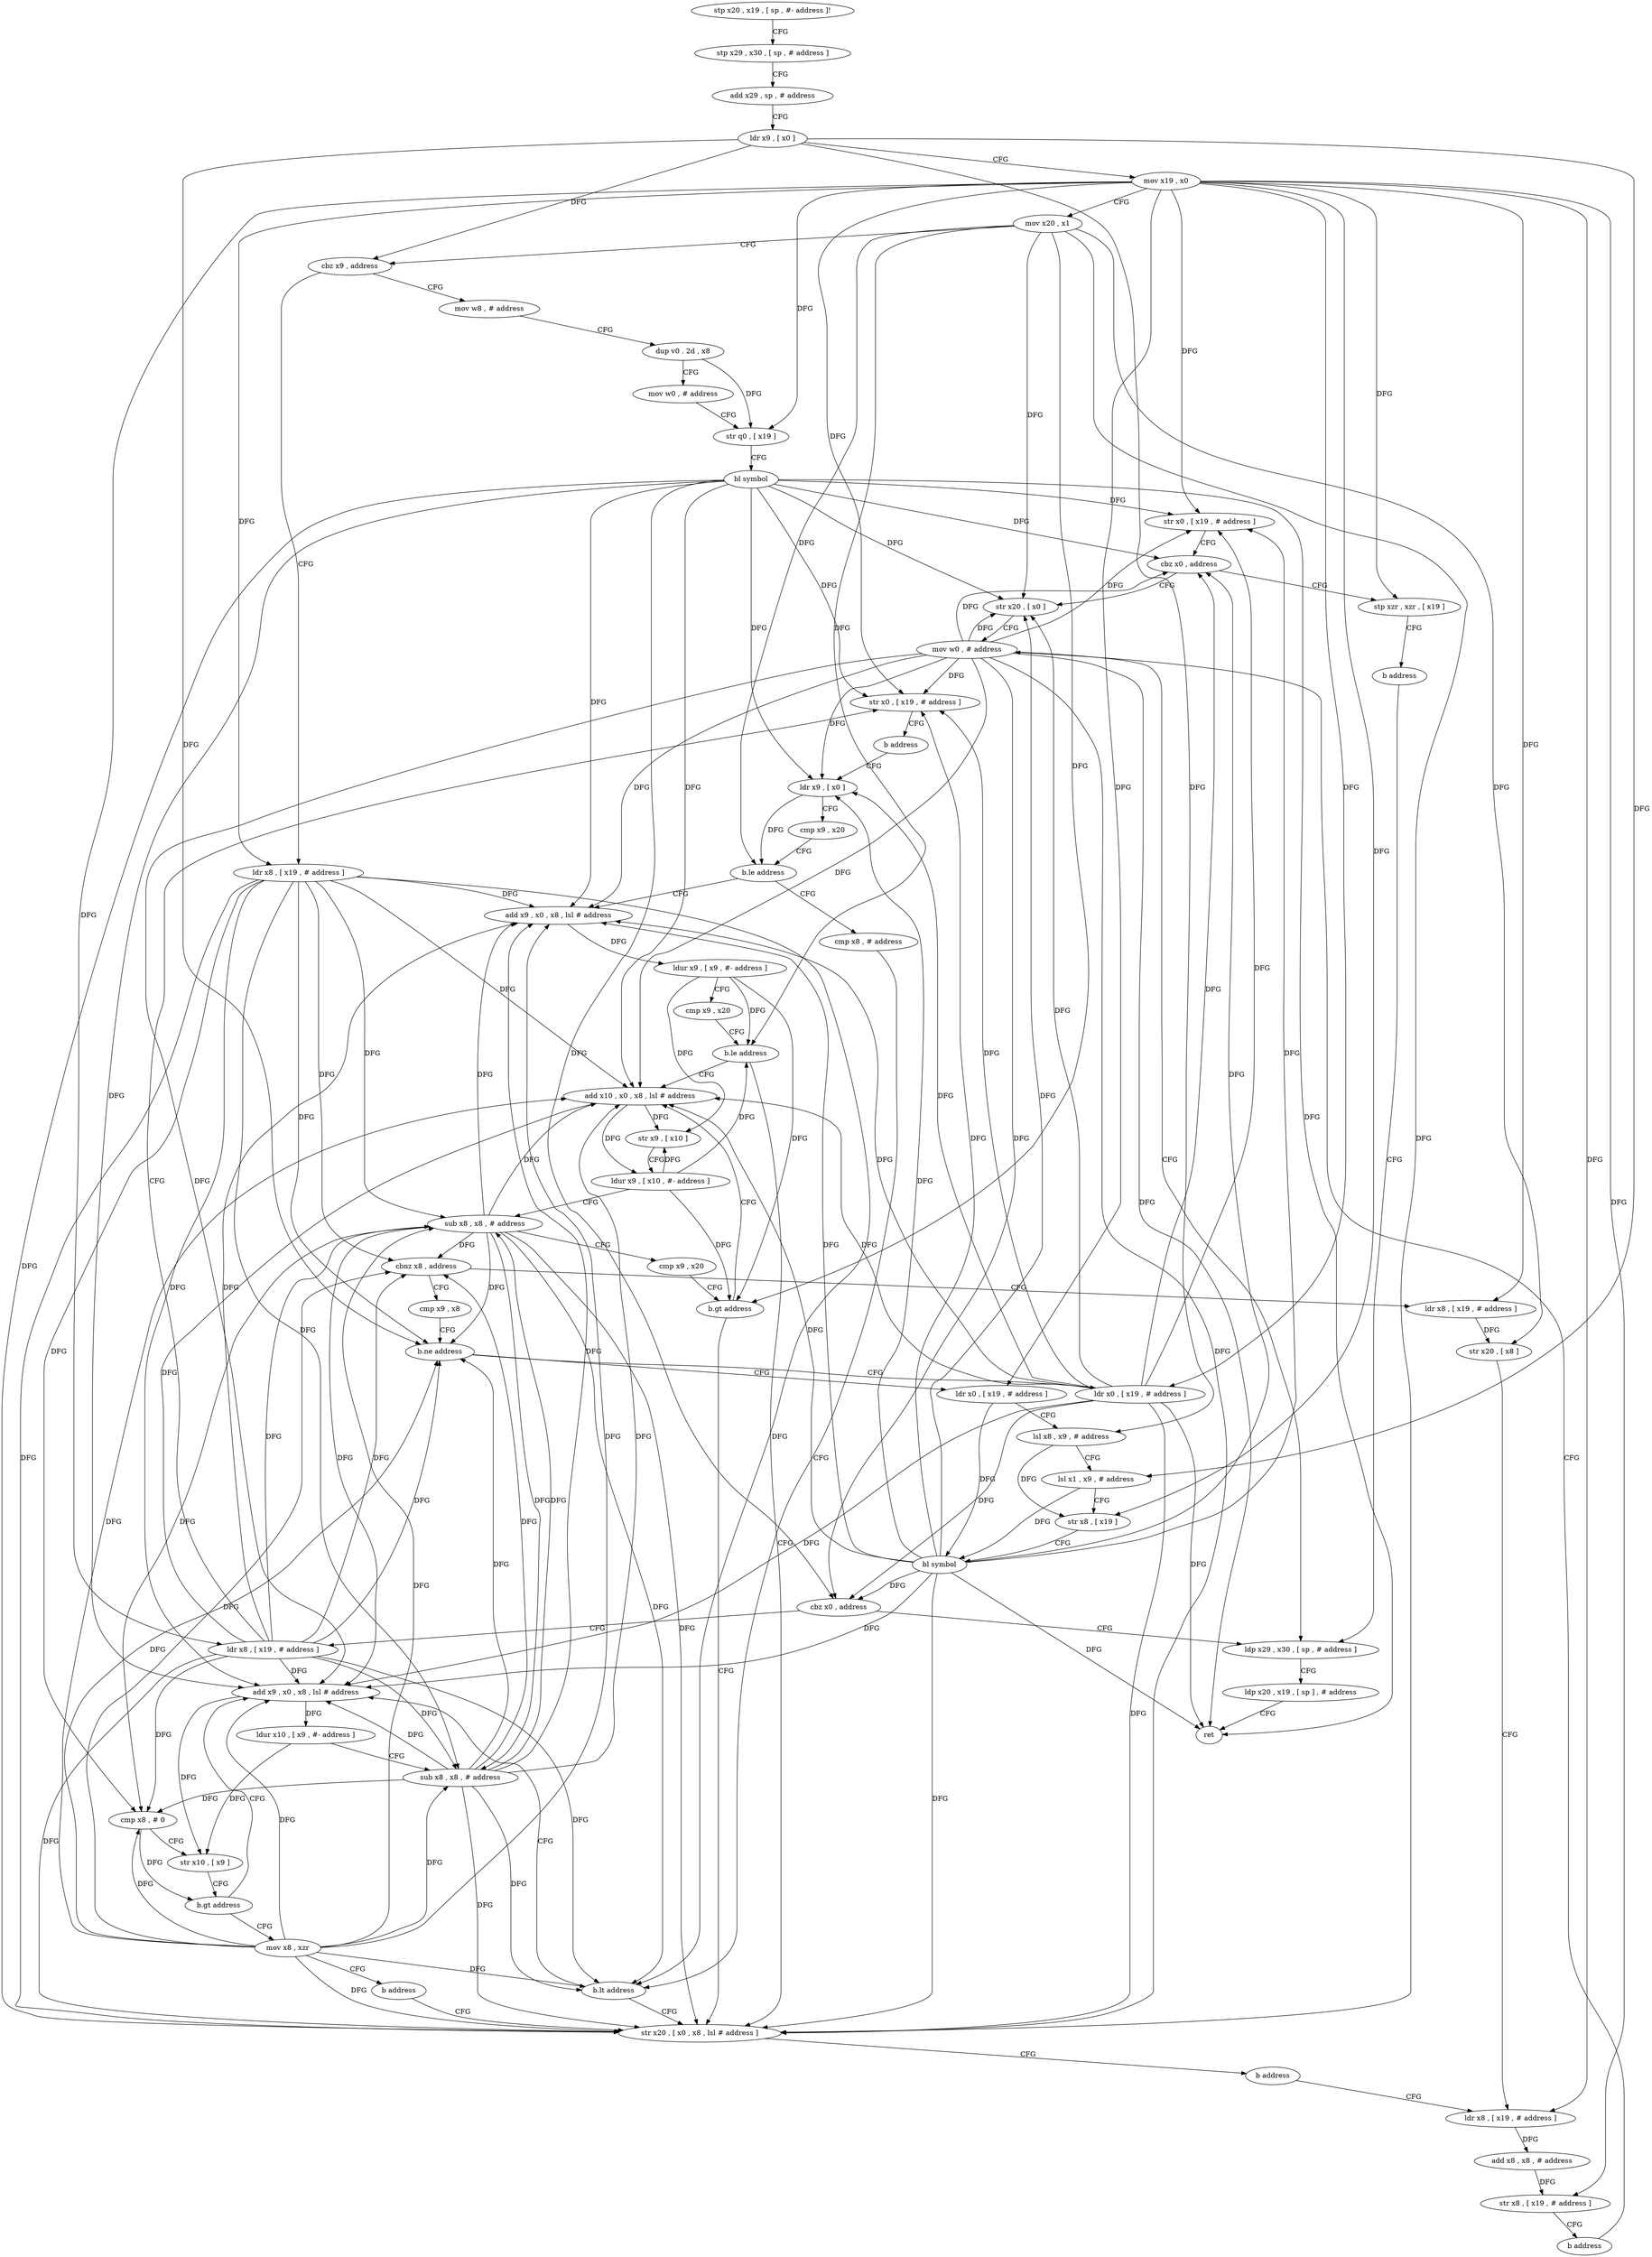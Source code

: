 digraph "func" {
"4256336" [label = "stp x20 , x19 , [ sp , #- address ]!" ]
"4256340" [label = "stp x29 , x30 , [ sp , # address ]" ]
"4256344" [label = "add x29 , sp , # address" ]
"4256348" [label = "ldr x9 , [ x0 ]" ]
"4256352" [label = "mov x19 , x0" ]
"4256356" [label = "mov x20 , x1" ]
"4256360" [label = "cbz x9 , address" ]
"4256396" [label = "mov w8 , # address" ]
"4256364" [label = "ldr x8 , [ x19 , # address ]" ]
"4256400" [label = "dup v0 . 2d , x8" ]
"4256404" [label = "mov w0 , # address" ]
"4256408" [label = "str q0 , [ x19 ]" ]
"4256412" [label = "bl symbol" ]
"4256416" [label = "str x0 , [ x19 , # address ]" ]
"4256420" [label = "cbz x0 , address" ]
"4256488" [label = "stp xzr , xzr , [ x19 ]" ]
"4256424" [label = "str x20 , [ x0 ]" ]
"4256368" [label = "cbnz x8 , address" ]
"4256444" [label = "cmp x9 , x8" ]
"4256372" [label = "ldr x8 , [ x19 , # address ]" ]
"4256492" [label = "b address" ]
"4256432" [label = "ldp x29 , x30 , [ sp , # address ]" ]
"4256428" [label = "mov w0 , # address" ]
"4256448" [label = "b.ne address" ]
"4256496" [label = "ldr x0 , [ x19 , # address ]" ]
"4256452" [label = "ldr x0 , [ x19 , # address ]" ]
"4256376" [label = "str x20 , [ x8 ]" ]
"4256380" [label = "ldr x8 , [ x19 , # address ]" ]
"4256436" [label = "ldp x20 , x19 , [ sp ] , # address" ]
"4256440" [label = "ret" ]
"4256500" [label = "ldr x9 , [ x0 ]" ]
"4256456" [label = "lsl x8 , x9 , # address" ]
"4256460" [label = "lsl x1 , x9 , # address" ]
"4256464" [label = "str x8 , [ x19 ]" ]
"4256468" [label = "bl symbol" ]
"4256472" [label = "cbz x0 , address" ]
"4256476" [label = "ldr x8 , [ x19 , # address ]" ]
"4256552" [label = "add x9 , x0 , x8 , lsl # address" ]
"4256556" [label = "ldur x9 , [ x9 , #- address ]" ]
"4256560" [label = "cmp x9 , x20" ]
"4256564" [label = "b.le address" ]
"4256592" [label = "str x20 , [ x0 , x8 , lsl # address ]" ]
"4256568" [label = "add x10 , x0 , x8 , lsl # address" ]
"4256512" [label = "cmp x8 , # address" ]
"4256516" [label = "b.lt address" ]
"4256520" [label = "add x9 , x0 , x8 , lsl # address" ]
"4256480" [label = "str x0 , [ x19 , # address ]" ]
"4256484" [label = "b address" ]
"4256596" [label = "b address" ]
"4256572" [label = "str x9 , [ x10 ]" ]
"4256576" [label = "ldur x9 , [ x10 , #- address ]" ]
"4256580" [label = "sub x8 , x8 , # address" ]
"4256584" [label = "cmp x9 , x20" ]
"4256588" [label = "b.gt address" ]
"4256524" [label = "ldur x10 , [ x9 , #- address ]" ]
"4256528" [label = "sub x8 , x8 , # address" ]
"4256532" [label = "cmp x8 , # 0" ]
"4256536" [label = "str x10 , [ x9 ]" ]
"4256540" [label = "b.gt address" ]
"4256544" [label = "mov x8 , xzr" ]
"4256504" [label = "cmp x9 , x20" ]
"4256508" [label = "b.le address" ]
"4256384" [label = "add x8 , x8 , # address" ]
"4256388" [label = "str x8 , [ x19 , # address ]" ]
"4256392" [label = "b address" ]
"4256548" [label = "b address" ]
"4256336" -> "4256340" [ label = "CFG" ]
"4256340" -> "4256344" [ label = "CFG" ]
"4256344" -> "4256348" [ label = "CFG" ]
"4256348" -> "4256352" [ label = "CFG" ]
"4256348" -> "4256360" [ label = "DFG" ]
"4256348" -> "4256448" [ label = "DFG" ]
"4256348" -> "4256456" [ label = "DFG" ]
"4256348" -> "4256460" [ label = "DFG" ]
"4256352" -> "4256356" [ label = "CFG" ]
"4256352" -> "4256408" [ label = "DFG" ]
"4256352" -> "4256416" [ label = "DFG" ]
"4256352" -> "4256364" [ label = "DFG" ]
"4256352" -> "4256488" [ label = "DFG" ]
"4256352" -> "4256372" [ label = "DFG" ]
"4256352" -> "4256496" [ label = "DFG" ]
"4256352" -> "4256452" [ label = "DFG" ]
"4256352" -> "4256464" [ label = "DFG" ]
"4256352" -> "4256380" [ label = "DFG" ]
"4256352" -> "4256388" [ label = "DFG" ]
"4256352" -> "4256476" [ label = "DFG" ]
"4256352" -> "4256480" [ label = "DFG" ]
"4256356" -> "4256360" [ label = "CFG" ]
"4256356" -> "4256424" [ label = "DFG" ]
"4256356" -> "4256376" [ label = "DFG" ]
"4256356" -> "4256508" [ label = "DFG" ]
"4256356" -> "4256564" [ label = "DFG" ]
"4256356" -> "4256592" [ label = "DFG" ]
"4256356" -> "4256588" [ label = "DFG" ]
"4256360" -> "4256396" [ label = "CFG" ]
"4256360" -> "4256364" [ label = "CFG" ]
"4256396" -> "4256400" [ label = "CFG" ]
"4256364" -> "4256368" [ label = "DFG" ]
"4256364" -> "4256448" [ label = "DFG" ]
"4256364" -> "4256552" [ label = "DFG" ]
"4256364" -> "4256516" [ label = "DFG" ]
"4256364" -> "4256592" [ label = "DFG" ]
"4256364" -> "4256568" [ label = "DFG" ]
"4256364" -> "4256580" [ label = "DFG" ]
"4256364" -> "4256520" [ label = "DFG" ]
"4256364" -> "4256528" [ label = "DFG" ]
"4256364" -> "4256532" [ label = "DFG" ]
"4256400" -> "4256404" [ label = "CFG" ]
"4256400" -> "4256408" [ label = "DFG" ]
"4256404" -> "4256408" [ label = "CFG" ]
"4256408" -> "4256412" [ label = "CFG" ]
"4256412" -> "4256416" [ label = "DFG" ]
"4256412" -> "4256420" [ label = "DFG" ]
"4256412" -> "4256424" [ label = "DFG" ]
"4256412" -> "4256440" [ label = "DFG" ]
"4256412" -> "4256472" [ label = "DFG" ]
"4256412" -> "4256500" [ label = "DFG" ]
"4256412" -> "4256480" [ label = "DFG" ]
"4256412" -> "4256552" [ label = "DFG" ]
"4256412" -> "4256592" [ label = "DFG" ]
"4256412" -> "4256568" [ label = "DFG" ]
"4256412" -> "4256520" [ label = "DFG" ]
"4256416" -> "4256420" [ label = "CFG" ]
"4256420" -> "4256488" [ label = "CFG" ]
"4256420" -> "4256424" [ label = "CFG" ]
"4256488" -> "4256492" [ label = "CFG" ]
"4256424" -> "4256428" [ label = "CFG" ]
"4256368" -> "4256444" [ label = "CFG" ]
"4256368" -> "4256372" [ label = "CFG" ]
"4256444" -> "4256448" [ label = "CFG" ]
"4256372" -> "4256376" [ label = "DFG" ]
"4256492" -> "4256432" [ label = "CFG" ]
"4256432" -> "4256436" [ label = "CFG" ]
"4256428" -> "4256432" [ label = "CFG" ]
"4256428" -> "4256416" [ label = "DFG" ]
"4256428" -> "4256420" [ label = "DFG" ]
"4256428" -> "4256424" [ label = "DFG" ]
"4256428" -> "4256440" [ label = "DFG" ]
"4256428" -> "4256472" [ label = "DFG" ]
"4256428" -> "4256500" [ label = "DFG" ]
"4256428" -> "4256480" [ label = "DFG" ]
"4256428" -> "4256552" [ label = "DFG" ]
"4256428" -> "4256592" [ label = "DFG" ]
"4256428" -> "4256568" [ label = "DFG" ]
"4256428" -> "4256520" [ label = "DFG" ]
"4256448" -> "4256496" [ label = "CFG" ]
"4256448" -> "4256452" [ label = "CFG" ]
"4256496" -> "4256500" [ label = "DFG" ]
"4256496" -> "4256416" [ label = "DFG" ]
"4256496" -> "4256420" [ label = "DFG" ]
"4256496" -> "4256424" [ label = "DFG" ]
"4256496" -> "4256440" [ label = "DFG" ]
"4256496" -> "4256472" [ label = "DFG" ]
"4256496" -> "4256480" [ label = "DFG" ]
"4256496" -> "4256552" [ label = "DFG" ]
"4256496" -> "4256592" [ label = "DFG" ]
"4256496" -> "4256568" [ label = "DFG" ]
"4256496" -> "4256520" [ label = "DFG" ]
"4256452" -> "4256456" [ label = "CFG" ]
"4256452" -> "4256468" [ label = "DFG" ]
"4256376" -> "4256380" [ label = "CFG" ]
"4256380" -> "4256384" [ label = "DFG" ]
"4256436" -> "4256440" [ label = "CFG" ]
"4256500" -> "4256504" [ label = "CFG" ]
"4256500" -> "4256508" [ label = "DFG" ]
"4256456" -> "4256460" [ label = "CFG" ]
"4256456" -> "4256464" [ label = "DFG" ]
"4256460" -> "4256464" [ label = "CFG" ]
"4256460" -> "4256468" [ label = "DFG" ]
"4256464" -> "4256468" [ label = "CFG" ]
"4256468" -> "4256472" [ label = "DFG" ]
"4256468" -> "4256416" [ label = "DFG" ]
"4256468" -> "4256420" [ label = "DFG" ]
"4256468" -> "4256424" [ label = "DFG" ]
"4256468" -> "4256440" [ label = "DFG" ]
"4256468" -> "4256500" [ label = "DFG" ]
"4256468" -> "4256480" [ label = "DFG" ]
"4256468" -> "4256552" [ label = "DFG" ]
"4256468" -> "4256592" [ label = "DFG" ]
"4256468" -> "4256568" [ label = "DFG" ]
"4256468" -> "4256520" [ label = "DFG" ]
"4256472" -> "4256432" [ label = "CFG" ]
"4256472" -> "4256476" [ label = "CFG" ]
"4256476" -> "4256480" [ label = "CFG" ]
"4256476" -> "4256368" [ label = "DFG" ]
"4256476" -> "4256448" [ label = "DFG" ]
"4256476" -> "4256552" [ label = "DFG" ]
"4256476" -> "4256516" [ label = "DFG" ]
"4256476" -> "4256592" [ label = "DFG" ]
"4256476" -> "4256568" [ label = "DFG" ]
"4256476" -> "4256580" [ label = "DFG" ]
"4256476" -> "4256520" [ label = "DFG" ]
"4256476" -> "4256528" [ label = "DFG" ]
"4256476" -> "4256532" [ label = "DFG" ]
"4256552" -> "4256556" [ label = "DFG" ]
"4256556" -> "4256560" [ label = "CFG" ]
"4256556" -> "4256564" [ label = "DFG" ]
"4256556" -> "4256572" [ label = "DFG" ]
"4256556" -> "4256588" [ label = "DFG" ]
"4256560" -> "4256564" [ label = "CFG" ]
"4256564" -> "4256592" [ label = "CFG" ]
"4256564" -> "4256568" [ label = "CFG" ]
"4256592" -> "4256596" [ label = "CFG" ]
"4256568" -> "4256572" [ label = "DFG" ]
"4256568" -> "4256576" [ label = "DFG" ]
"4256512" -> "4256516" [ label = "CFG" ]
"4256516" -> "4256592" [ label = "CFG" ]
"4256516" -> "4256520" [ label = "CFG" ]
"4256520" -> "4256524" [ label = "DFG" ]
"4256520" -> "4256536" [ label = "DFG" ]
"4256480" -> "4256484" [ label = "CFG" ]
"4256484" -> "4256500" [ label = "CFG" ]
"4256596" -> "4256380" [ label = "CFG" ]
"4256572" -> "4256576" [ label = "CFG" ]
"4256576" -> "4256580" [ label = "CFG" ]
"4256576" -> "4256572" [ label = "DFG" ]
"4256576" -> "4256564" [ label = "DFG" ]
"4256576" -> "4256588" [ label = "DFG" ]
"4256580" -> "4256584" [ label = "CFG" ]
"4256580" -> "4256368" [ label = "DFG" ]
"4256580" -> "4256448" [ label = "DFG" ]
"4256580" -> "4256552" [ label = "DFG" ]
"4256580" -> "4256516" [ label = "DFG" ]
"4256580" -> "4256568" [ label = "DFG" ]
"4256580" -> "4256592" [ label = "DFG" ]
"4256580" -> "4256520" [ label = "DFG" ]
"4256580" -> "4256528" [ label = "DFG" ]
"4256580" -> "4256532" [ label = "DFG" ]
"4256584" -> "4256588" [ label = "CFG" ]
"4256588" -> "4256568" [ label = "CFG" ]
"4256588" -> "4256592" [ label = "CFG" ]
"4256524" -> "4256528" [ label = "CFG" ]
"4256524" -> "4256536" [ label = "DFG" ]
"4256528" -> "4256532" [ label = "DFG" ]
"4256528" -> "4256368" [ label = "DFG" ]
"4256528" -> "4256448" [ label = "DFG" ]
"4256528" -> "4256552" [ label = "DFG" ]
"4256528" -> "4256516" [ label = "DFG" ]
"4256528" -> "4256568" [ label = "DFG" ]
"4256528" -> "4256580" [ label = "DFG" ]
"4256528" -> "4256520" [ label = "DFG" ]
"4256528" -> "4256592" [ label = "DFG" ]
"4256532" -> "4256536" [ label = "CFG" ]
"4256532" -> "4256540" [ label = "DFG" ]
"4256536" -> "4256540" [ label = "CFG" ]
"4256540" -> "4256520" [ label = "CFG" ]
"4256540" -> "4256544" [ label = "CFG" ]
"4256544" -> "4256548" [ label = "CFG" ]
"4256544" -> "4256368" [ label = "DFG" ]
"4256544" -> "4256448" [ label = "DFG" ]
"4256544" -> "4256552" [ label = "DFG" ]
"4256544" -> "4256516" [ label = "DFG" ]
"4256544" -> "4256568" [ label = "DFG" ]
"4256544" -> "4256580" [ label = "DFG" ]
"4256544" -> "4256520" [ label = "DFG" ]
"4256544" -> "4256528" [ label = "DFG" ]
"4256544" -> "4256532" [ label = "DFG" ]
"4256544" -> "4256592" [ label = "DFG" ]
"4256504" -> "4256508" [ label = "CFG" ]
"4256508" -> "4256552" [ label = "CFG" ]
"4256508" -> "4256512" [ label = "CFG" ]
"4256384" -> "4256388" [ label = "DFG" ]
"4256388" -> "4256392" [ label = "CFG" ]
"4256392" -> "4256428" [ label = "CFG" ]
"4256548" -> "4256592" [ label = "CFG" ]
}
